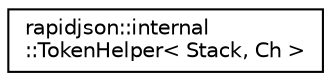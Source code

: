 digraph "Graphical Class Hierarchy"
{
 // INTERACTIVE_SVG=YES
 // LATEX_PDF_SIZE
  edge [fontname="Helvetica",fontsize="10",labelfontname="Helvetica",labelfontsize="10"];
  node [fontname="Helvetica",fontsize="10",shape=record];
  rankdir="LR";
  Node0 [label="rapidjson::internal\l::TokenHelper\< Stack, Ch \>",height=0.2,width=0.4,color="black", fillcolor="white", style="filled",URL="$structrapidjson_1_1internal_1_1_token_helper.html",tooltip=" "];
}
